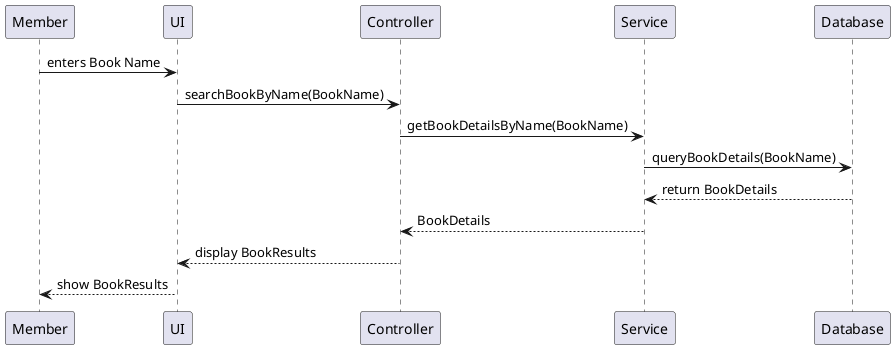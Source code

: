 @startuml
participant Member
participant UI
participant Controller
participant Service
participant Database

Member -> UI : enters Book Name
UI -> Controller : searchBookByName(BookName)
Controller -> Service : getBookDetailsByName(BookName)
Service -> Database : queryBookDetails(BookName)
Database --> Service : return BookDetails
Service --> Controller : BookDetails
Controller --> UI : display BookResults
UI --> Member : show BookResults
@enduml